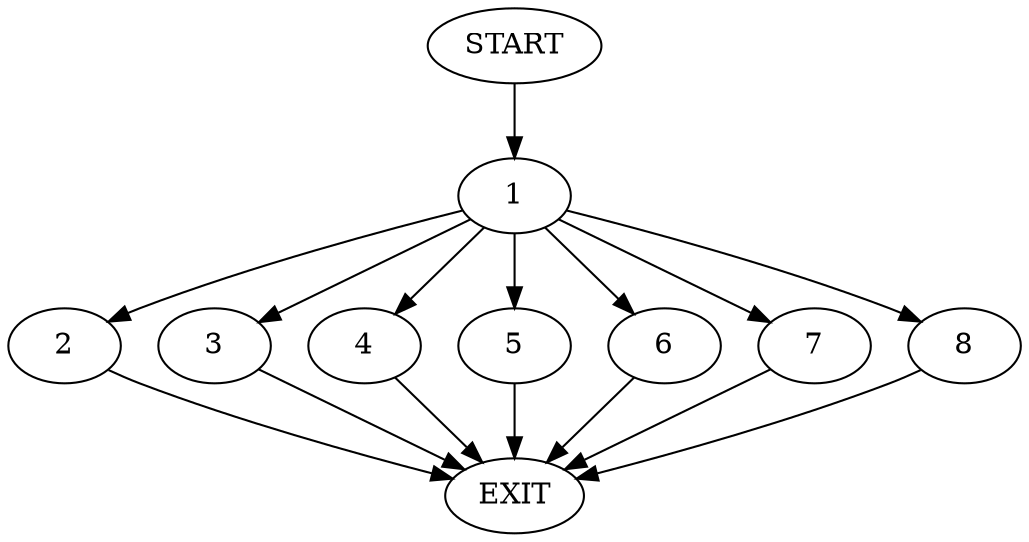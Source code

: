 digraph {
0 [label="START"]
9 [label="EXIT"]
0 -> 1
1 -> 2
1 -> 3
1 -> 4
1 -> 5
1 -> 6
1 -> 7
1 -> 8
5 -> 9
2 -> 9
8 -> 9
6 -> 9
7 -> 9
4 -> 9
3 -> 9
}

